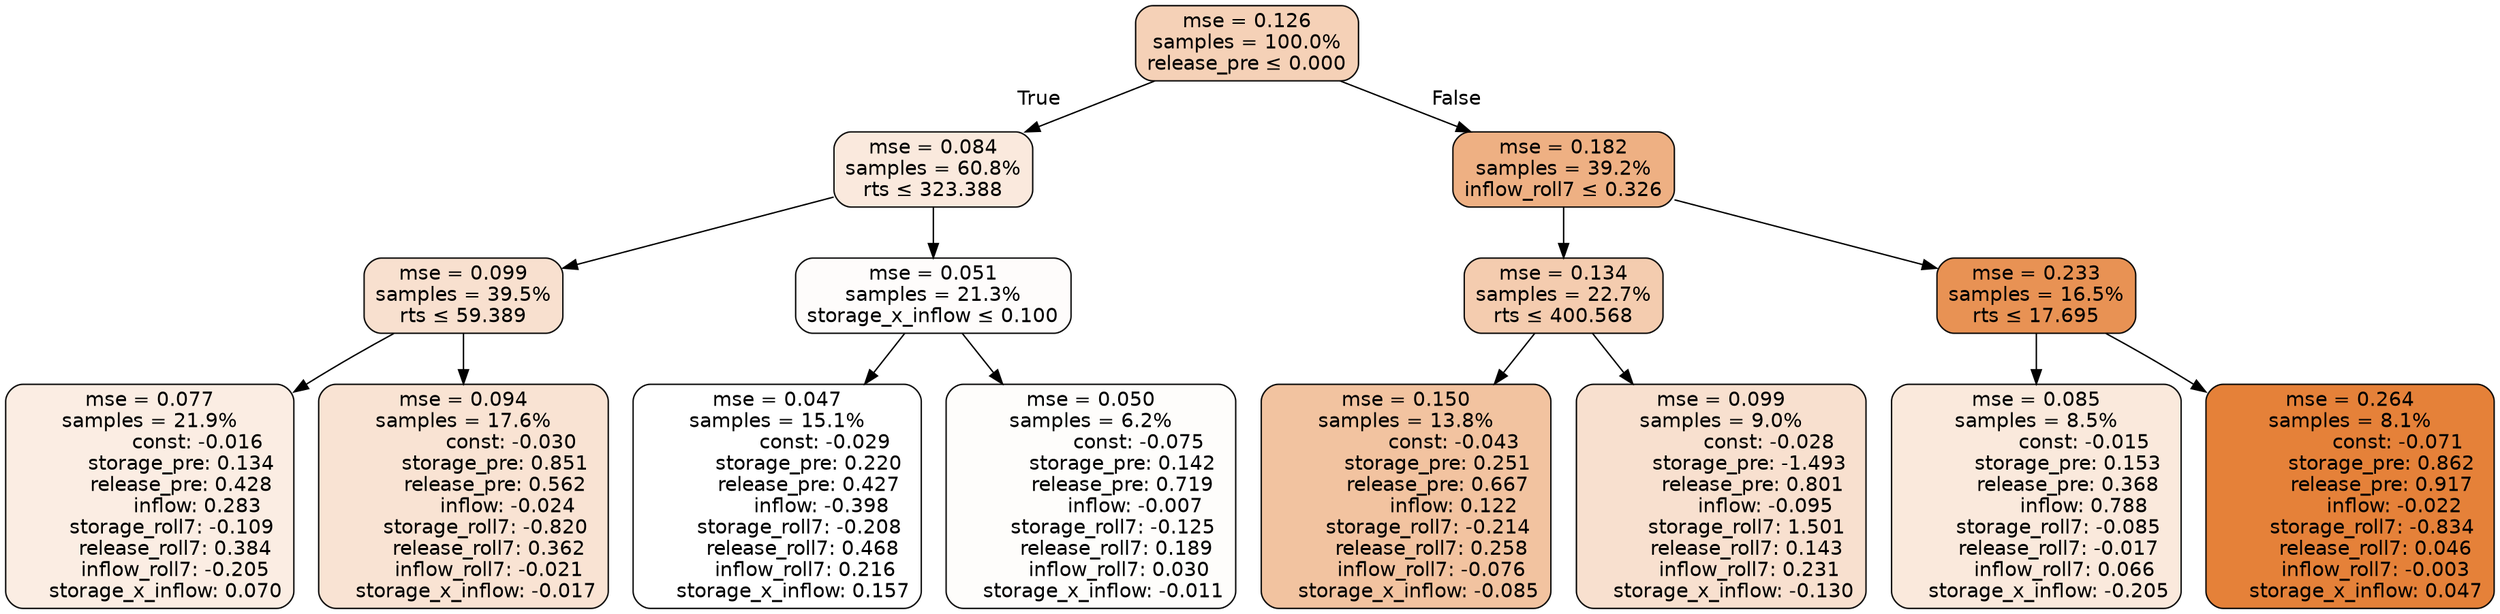 digraph tree {
bgcolor="transparent"
node [shape=rectangle, style="filled, rounded", color="black", fontname=helvetica] ;
edge [fontname=helvetica] ;
	"0" [label="mse = 0.126
samples = 100.0%
release_pre &le; 0.000", fillcolor="#f5d1b7"]
	"1" [label="mse = 0.084
samples = 60.8%
rts &le; 323.388", fillcolor="#fae9dd"]
	"2" [label="mse = 0.099
samples = 39.5%
rts &le; 59.389", fillcolor="#f8e0cf"]
	"3" [label="mse = 0.077
samples = 21.9%
               const: -0.016
          storage_pre: 0.134
          release_pre: 0.428
               inflow: 0.283
       storage_roll7: -0.109
        release_roll7: 0.384
        inflow_roll7: -0.205
     storage_x_inflow: 0.070", fillcolor="#fbede3"]
	"4" [label="mse = 0.094
samples = 17.6%
               const: -0.030
          storage_pre: 0.851
          release_pre: 0.562
              inflow: -0.024
       storage_roll7: -0.820
        release_roll7: 0.362
        inflow_roll7: -0.021
    storage_x_inflow: -0.017", fillcolor="#f9e3d3"]
	"5" [label="mse = 0.051
samples = 21.3%
storage_x_inflow &le; 0.100", fillcolor="#fefcfb"]
	"6" [label="mse = 0.047
samples = 15.1%
               const: -0.029
          storage_pre: 0.220
          release_pre: 0.427
              inflow: -0.398
       storage_roll7: -0.208
        release_roll7: 0.468
         inflow_roll7: 0.216
     storage_x_inflow: 0.157", fillcolor="#ffffff"]
	"7" [label="mse = 0.050
samples = 6.2%
               const: -0.075
          storage_pre: 0.142
          release_pre: 0.719
              inflow: -0.007
       storage_roll7: -0.125
        release_roll7: 0.189
         inflow_roll7: 0.030
    storage_x_inflow: -0.011", fillcolor="#fefdfb"]
	"8" [label="mse = 0.182
samples = 39.2%
inflow_roll7 &le; 0.326", fillcolor="#eeb083"]
	"9" [label="mse = 0.134
samples = 22.7%
rts &le; 400.568", fillcolor="#f4ccaf"]
	"10" [label="mse = 0.150
samples = 13.8%
               const: -0.043
          storage_pre: 0.251
          release_pre: 0.667
               inflow: 0.122
       storage_roll7: -0.214
        release_roll7: 0.258
        inflow_roll7: -0.076
    storage_x_inflow: -0.085", fillcolor="#f2c3a0"]
	"11" [label="mse = 0.099
samples = 9.0%
               const: -0.028
         storage_pre: -1.493
          release_pre: 0.801
              inflow: -0.095
        storage_roll7: 1.501
        release_roll7: 0.143
         inflow_roll7: 0.231
    storage_x_inflow: -0.130", fillcolor="#f8e0cf"]
	"12" [label="mse = 0.233
samples = 16.5%
rts &le; 17.695", fillcolor="#e89254"]
	"13" [label="mse = 0.085
samples = 8.5%
               const: -0.015
          storage_pre: 0.153
          release_pre: 0.368
               inflow: 0.788
       storage_roll7: -0.085
       release_roll7: -0.017
         inflow_roll7: 0.066
    storage_x_inflow: -0.205", fillcolor="#fae9dc"]
	"14" [label="mse = 0.264
samples = 8.1%
               const: -0.071
          storage_pre: 0.862
          release_pre: 0.917
              inflow: -0.022
       storage_roll7: -0.834
        release_roll7: 0.046
        inflow_roll7: -0.003
     storage_x_inflow: 0.047", fillcolor="#e58139"]

	"0" -> "1" [labeldistance=2.5, labelangle=45, headlabel="True"]
	"1" -> "2"
	"2" -> "3"
	"2" -> "4"
	"1" -> "5"
	"5" -> "6"
	"5" -> "7"
	"0" -> "8" [labeldistance=2.5, labelangle=-45, headlabel="False"]
	"8" -> "9"
	"9" -> "10"
	"9" -> "11"
	"8" -> "12"
	"12" -> "13"
	"12" -> "14"
}